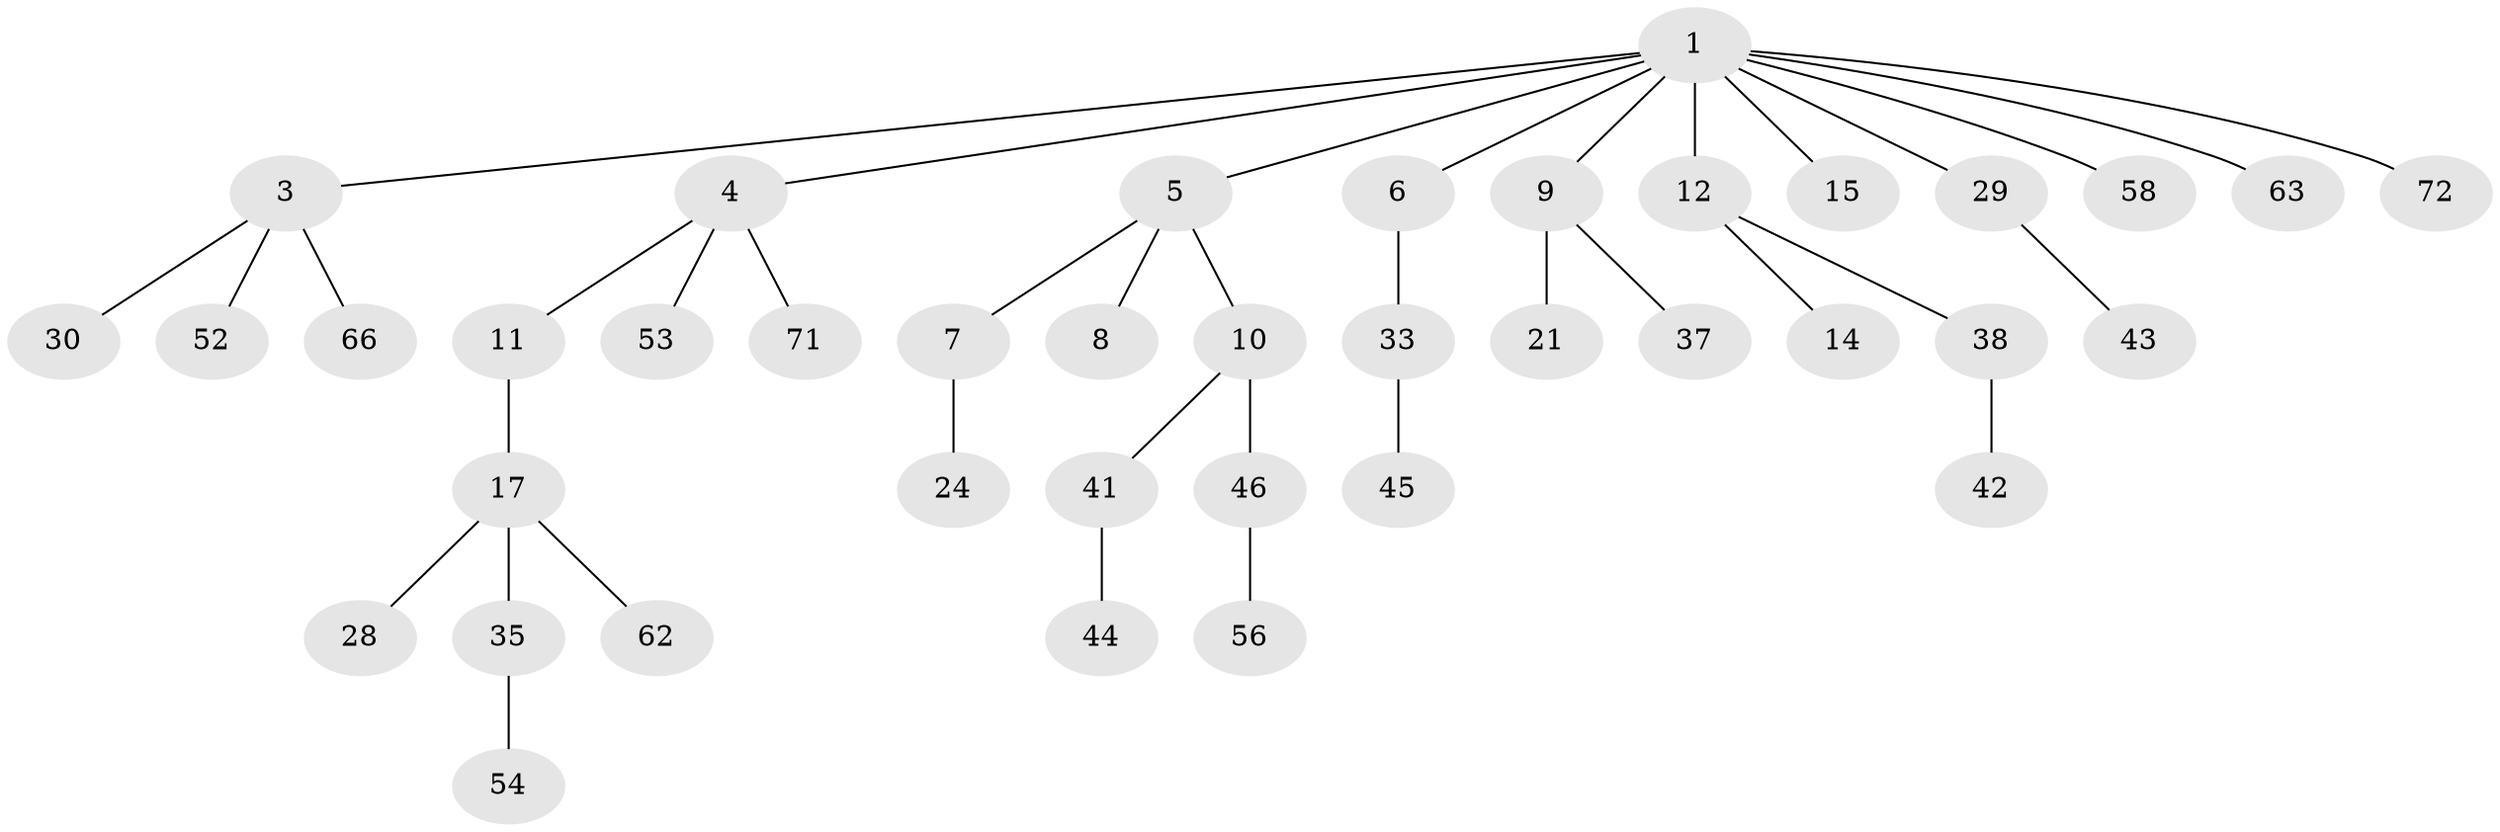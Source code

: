 // original degree distribution, {5: 0.05128205128205128, 8: 0.01282051282051282, 4: 0.0641025641025641, 2: 0.3076923076923077, 1: 0.47435897435897434, 3: 0.08974358974358974}
// Generated by graph-tools (version 1.1) at 2025/15/03/09/25 04:15:38]
// undirected, 39 vertices, 38 edges
graph export_dot {
graph [start="1"]
  node [color=gray90,style=filled];
  1 [super="+2"];
  3 [super="+70+51+20"];
  4 [super="+36+50"];
  5;
  6 [super="+13"];
  7;
  8;
  9 [super="+60+69+27"];
  10 [super="+31+16+23"];
  11 [super="+34"];
  12 [super="+65"];
  14;
  15;
  17 [super="+18"];
  21;
  24;
  28 [super="+32"];
  29;
  30;
  33;
  35 [super="+39"];
  37 [super="+49"];
  38 [super="+67"];
  41;
  42;
  43 [super="+57"];
  44;
  45 [super="+64"];
  46 [super="+75"];
  52;
  53;
  54;
  56;
  58 [super="+61"];
  62;
  63;
  66 [super="+78"];
  71;
  72;
  1 -- 9;
  1 -- 12;
  1 -- 29;
  1 -- 72;
  1 -- 3;
  1 -- 4;
  1 -- 5;
  1 -- 6;
  1 -- 15;
  1 -- 58;
  1 -- 63;
  3 -- 52;
  3 -- 66;
  3 -- 30;
  4 -- 11;
  4 -- 53;
  4 -- 71;
  5 -- 7;
  5 -- 8;
  5 -- 10;
  6 -- 33;
  7 -- 24;
  9 -- 21;
  9 -- 37;
  10 -- 41;
  10 -- 46;
  11 -- 17;
  12 -- 14;
  12 -- 38;
  17 -- 62;
  17 -- 35;
  17 -- 28;
  29 -- 43;
  33 -- 45;
  35 -- 54;
  38 -- 42;
  41 -- 44;
  46 -- 56;
}

